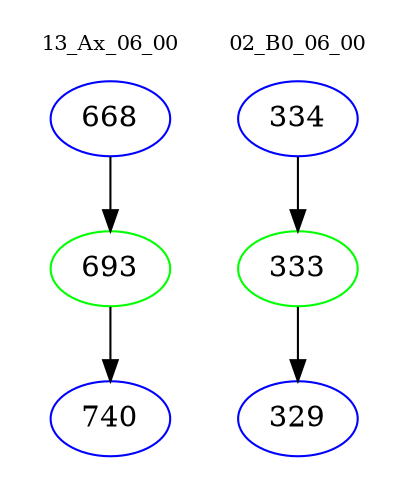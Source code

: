 digraph{
subgraph cluster_0 {
color = white
label = "13_Ax_06_00";
fontsize=10;
T0_668 [label="668", color="blue"]
T0_668 -> T0_693 [color="black"]
T0_693 [label="693", color="green"]
T0_693 -> T0_740 [color="black"]
T0_740 [label="740", color="blue"]
}
subgraph cluster_1 {
color = white
label = "02_B0_06_00";
fontsize=10;
T1_334 [label="334", color="blue"]
T1_334 -> T1_333 [color="black"]
T1_333 [label="333", color="green"]
T1_333 -> T1_329 [color="black"]
T1_329 [label="329", color="blue"]
}
}
